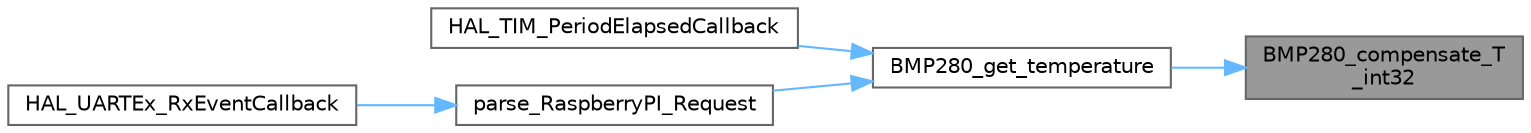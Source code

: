 digraph "BMP280_compensate_T_int32"
{
 // LATEX_PDF_SIZE
  bgcolor="transparent";
  edge [fontname=Helvetica,fontsize=10,labelfontname=Helvetica,labelfontsize=10];
  node [fontname=Helvetica,fontsize=10,shape=box,height=0.2,width=0.4];
  rankdir="RL";
  Node1 [id="Node000001",label="BMP280_compensate_T\l_int32",height=0.2,width=0.4,color="gray40", fillcolor="grey60", style="filled", fontcolor="black",tooltip="Compensate temperature reading from BMP280."];
  Node1 -> Node2 [id="edge1_Node000001_Node000002",dir="back",color="steelblue1",style="solid",tooltip=" "];
  Node2 [id="Node000002",label="BMP280_get_temperature",height=0.2,width=0.4,color="grey40", fillcolor="white", style="filled",URL="$BMP280__driver_8c.html#a9ad63608e8acf7960d27522dd0b207e7",tooltip="Get the compensated temperature in degrees Celsius."];
  Node2 -> Node3 [id="edge2_Node000002_Node000003",dir="back",color="steelblue1",style="solid",tooltip=" "];
  Node3 [id="Node000003",label="HAL_TIM_PeriodElapsedCallback",height=0.2,width=0.4,color="grey40", fillcolor="white", style="filled",URL="$main_8c.html#a8a3b0ad512a6e6c6157440b68d395eac",tooltip="Period elapsed callback in non-blocking mode."];
  Node2 -> Node4 [id="edge3_Node000002_Node000004",dir="back",color="steelblue1",style="solid",tooltip=" "];
  Node4 [id="Node000004",label="parse_RaspberryPI_Request",height=0.2,width=0.4,color="grey40", fillcolor="white", style="filled",URL="$main_8c.html#a75af9e57cfa16fd38d92042718961e54",tooltip="Process the command received from the Raspberry Pi over UART."];
  Node4 -> Node5 [id="edge4_Node000004_Node000005",dir="back",color="steelblue1",style="solid",tooltip=" "];
  Node5 [id="Node000005",label="HAL_UARTEx_RxEventCallback",height=0.2,width=0.4,color="grey40", fillcolor="white", style="filled",URL="$main_8c.html#a925534fb8bf7ca464fd05c982fe4bfa0",tooltip="UART Receive Event callback function. It processes received data from USART1."];
}
